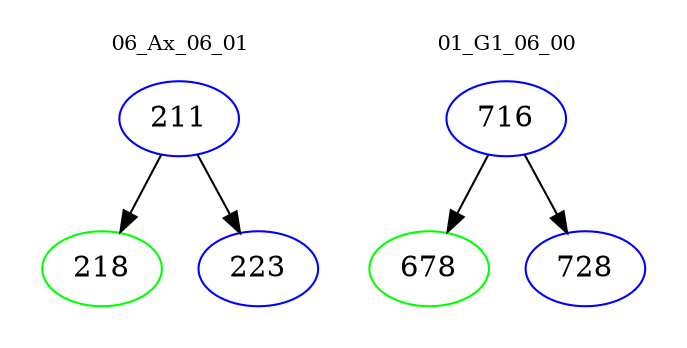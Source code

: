 digraph{
subgraph cluster_0 {
color = white
label = "06_Ax_06_01";
fontsize=10;
T0_211 [label="211", color="blue"]
T0_211 -> T0_218 [color="black"]
T0_218 [label="218", color="green"]
T0_211 -> T0_223 [color="black"]
T0_223 [label="223", color="blue"]
}
subgraph cluster_1 {
color = white
label = "01_G1_06_00";
fontsize=10;
T1_716 [label="716", color="blue"]
T1_716 -> T1_678 [color="black"]
T1_678 [label="678", color="green"]
T1_716 -> T1_728 [color="black"]
T1_728 [label="728", color="blue"]
}
}
